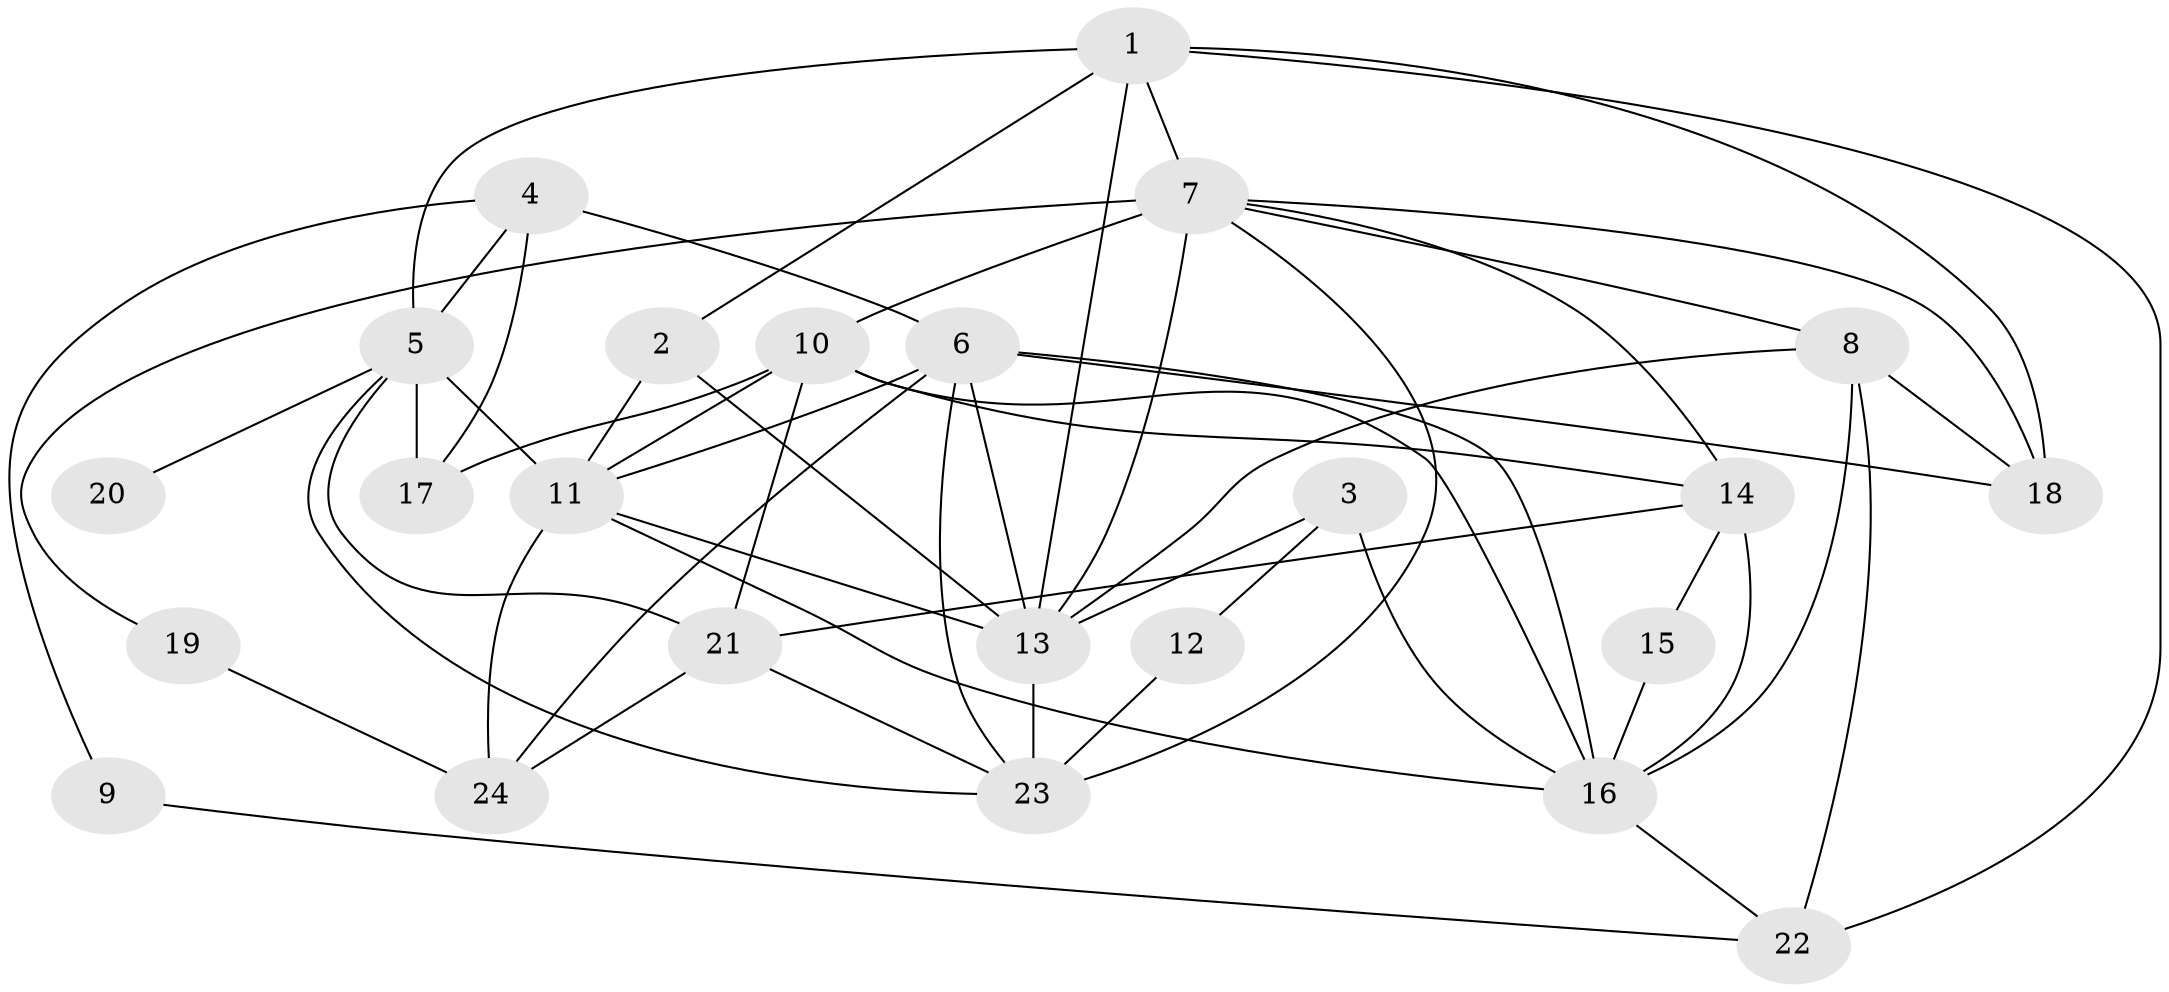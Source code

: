 // original degree distribution, {4: 0.27586206896551724, 3: 0.25862068965517243, 5: 0.2413793103448276, 6: 0.06896551724137931, 2: 0.1206896551724138, 7: 0.017241379310344827, 8: 0.017241379310344827}
// Generated by graph-tools (version 1.1) at 2025/51/03/04/25 22:51:22]
// undirected, 24 vertices, 56 edges
graph export_dot {
  node [color=gray90,style=filled];
  1;
  2;
  3;
  4;
  5;
  6;
  7;
  8;
  9;
  10;
  11;
  12;
  13;
  14;
  15;
  16;
  17;
  18;
  19;
  20;
  21;
  22;
  23;
  24;
  1 -- 2 [weight=1.0];
  1 -- 5 [weight=2.0];
  1 -- 7 [weight=2.0];
  1 -- 13 [weight=1.0];
  1 -- 18 [weight=1.0];
  1 -- 22 [weight=1.0];
  2 -- 11 [weight=1.0];
  2 -- 13 [weight=3.0];
  3 -- 12 [weight=1.0];
  3 -- 13 [weight=1.0];
  3 -- 16 [weight=1.0];
  4 -- 5 [weight=1.0];
  4 -- 6 [weight=2.0];
  4 -- 9 [weight=1.0];
  4 -- 17 [weight=1.0];
  5 -- 11 [weight=2.0];
  5 -- 17 [weight=1.0];
  5 -- 20 [weight=2.0];
  5 -- 21 [weight=1.0];
  5 -- 23 [weight=1.0];
  6 -- 11 [weight=1.0];
  6 -- 13 [weight=1.0];
  6 -- 16 [weight=1.0];
  6 -- 18 [weight=2.0];
  6 -- 23 [weight=1.0];
  6 -- 24 [weight=1.0];
  7 -- 8 [weight=1.0];
  7 -- 10 [weight=2.0];
  7 -- 13 [weight=1.0];
  7 -- 14 [weight=1.0];
  7 -- 18 [weight=1.0];
  7 -- 19 [weight=1.0];
  7 -- 23 [weight=2.0];
  8 -- 13 [weight=1.0];
  8 -- 16 [weight=3.0];
  8 -- 18 [weight=1.0];
  8 -- 22 [weight=1.0];
  9 -- 22 [weight=1.0];
  10 -- 11 [weight=2.0];
  10 -- 14 [weight=2.0];
  10 -- 16 [weight=1.0];
  10 -- 17 [weight=1.0];
  10 -- 21 [weight=1.0];
  11 -- 13 [weight=1.0];
  11 -- 16 [weight=4.0];
  11 -- 24 [weight=1.0];
  12 -- 23 [weight=1.0];
  13 -- 23 [weight=1.0];
  14 -- 15 [weight=1.0];
  14 -- 16 [weight=1.0];
  14 -- 21 [weight=1.0];
  15 -- 16 [weight=2.0];
  16 -- 22 [weight=1.0];
  19 -- 24 [weight=1.0];
  21 -- 23 [weight=1.0];
  21 -- 24 [weight=1.0];
}

